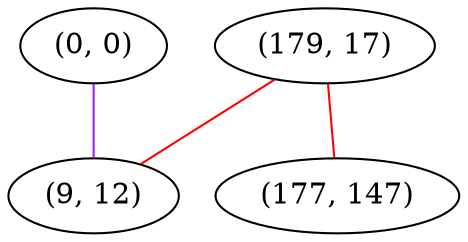 graph "" {
"(0, 0)";
"(179, 17)";
"(9, 12)";
"(177, 147)";
"(0, 0)" -- "(9, 12)"  [color=purple, key=0, weight=4];
"(179, 17)" -- "(177, 147)"  [color=red, key=0, weight=1];
"(179, 17)" -- "(9, 12)"  [color=red, key=0, weight=1];
}
